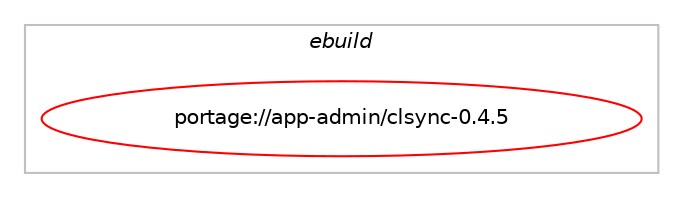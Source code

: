 digraph prolog {

# *************
# Graph options
# *************

newrank=true;
concentrate=true;
compound=true;
graph [rankdir=LR,fontname=Helvetica,fontsize=10,ranksep=1.5];#, ranksep=2.5, nodesep=0.2];
edge  [arrowhead=vee];
node  [fontname=Helvetica,fontsize=10];

# **********
# The ebuild
# **********

subgraph cluster_leftcol {
color=gray;
label=<<i>ebuild</i>>;
id [label="portage://app-admin/clsync-0.4.5", color=red, width=4, href="../app-admin/clsync-0.4.5.svg"];
}

# ****************
# The dependencies
# ****************

subgraph cluster_midcol {
color=gray;
label=<<i>dependencies</i>>;
subgraph cluster_compile {
fillcolor="#eeeeee";
style=filled;
label=<<i>compile</i>>;
# *** BEGIN UNKNOWN DEPENDENCY TYPE (TODO) ***
# id -> equal(use_conditional_group(positive,caps,portage://app-admin/clsync-0.4.5,[package_dependency(portage://app-admin/clsync-0.4.5,install,no,sys-libs,libcap,none,[,,],[],[])]))
# *** END UNKNOWN DEPENDENCY TYPE (TODO) ***

# *** BEGIN UNKNOWN DEPENDENCY TYPE (TODO) ***
# id -> equal(use_conditional_group(positive,cgroups,portage://app-admin/clsync-0.4.5,[package_dependency(portage://app-admin/clsync-0.4.5,install,no,dev-libs,libcgroup,none,[,,],[],[])]))
# *** END UNKNOWN DEPENDENCY TYPE (TODO) ***

# *** BEGIN UNKNOWN DEPENDENCY TYPE (TODO) ***
# id -> equal(use_conditional_group(positive,clsync,portage://app-admin/clsync-0.4.5,[package_dependency(portage://app-admin/clsync-0.4.5,install,no,dev-libs,glib,none,[,,],[slot(2)],[])]))
# *** END UNKNOWN DEPENDENCY TYPE (TODO) ***

# *** BEGIN UNKNOWN DEPENDENCY TYPE (TODO) ***
# id -> equal(use_conditional_group(positive,mhash,portage://app-admin/clsync-0.4.5,[package_dependency(portage://app-admin/clsync-0.4.5,install,no,app-crypt,mhash,none,[,,],[],[])]))
# *** END UNKNOWN DEPENDENCY TYPE (TODO) ***

}
subgraph cluster_compileandrun {
fillcolor="#eeeeee";
style=filled;
label=<<i>compile and run</i>>;
}
subgraph cluster_run {
fillcolor="#eeeeee";
style=filled;
label=<<i>run</i>>;
# *** BEGIN UNKNOWN DEPENDENCY TYPE (TODO) ***
# id -> equal(use_conditional_group(positive,caps,portage://app-admin/clsync-0.4.5,[package_dependency(portage://app-admin/clsync-0.4.5,run,no,sys-libs,libcap,none,[,,],[],[])]))
# *** END UNKNOWN DEPENDENCY TYPE (TODO) ***

# *** BEGIN UNKNOWN DEPENDENCY TYPE (TODO) ***
# id -> equal(use_conditional_group(positive,cgroups,portage://app-admin/clsync-0.4.5,[package_dependency(portage://app-admin/clsync-0.4.5,run,no,dev-libs,libcgroup,none,[,,],[],[])]))
# *** END UNKNOWN DEPENDENCY TYPE (TODO) ***

# *** BEGIN UNKNOWN DEPENDENCY TYPE (TODO) ***
# id -> equal(use_conditional_group(positive,clsync,portage://app-admin/clsync-0.4.5,[package_dependency(portage://app-admin/clsync-0.4.5,run,no,dev-libs,glib,none,[,,],[slot(2)],[])]))
# *** END UNKNOWN DEPENDENCY TYPE (TODO) ***

# *** BEGIN UNKNOWN DEPENDENCY TYPE (TODO) ***
# id -> equal(use_conditional_group(positive,mhash,portage://app-admin/clsync-0.4.5,[package_dependency(portage://app-admin/clsync-0.4.5,run,no,app-crypt,mhash,none,[,,],[],[])]))
# *** END UNKNOWN DEPENDENCY TYPE (TODO) ***

# *** BEGIN UNKNOWN DEPENDENCY TYPE (TODO) ***
# id -> equal(package_dependency(portage://app-admin/clsync-0.4.5,run,weak,app-doc,clsync-docs,none,[,,],[],[]))
# *** END UNKNOWN DEPENDENCY TYPE (TODO) ***

# *** BEGIN UNKNOWN DEPENDENCY TYPE (TODO) ***
# id -> equal(package_dependency(portage://app-admin/clsync-0.4.5,run,weak,dev-libs,libclsync,none,[,,],[],[]))
# *** END UNKNOWN DEPENDENCY TYPE (TODO) ***

}
}

# **************
# The candidates
# **************

subgraph cluster_choices {
rank=same;
color=gray;
label=<<i>candidates</i>>;

}

}
